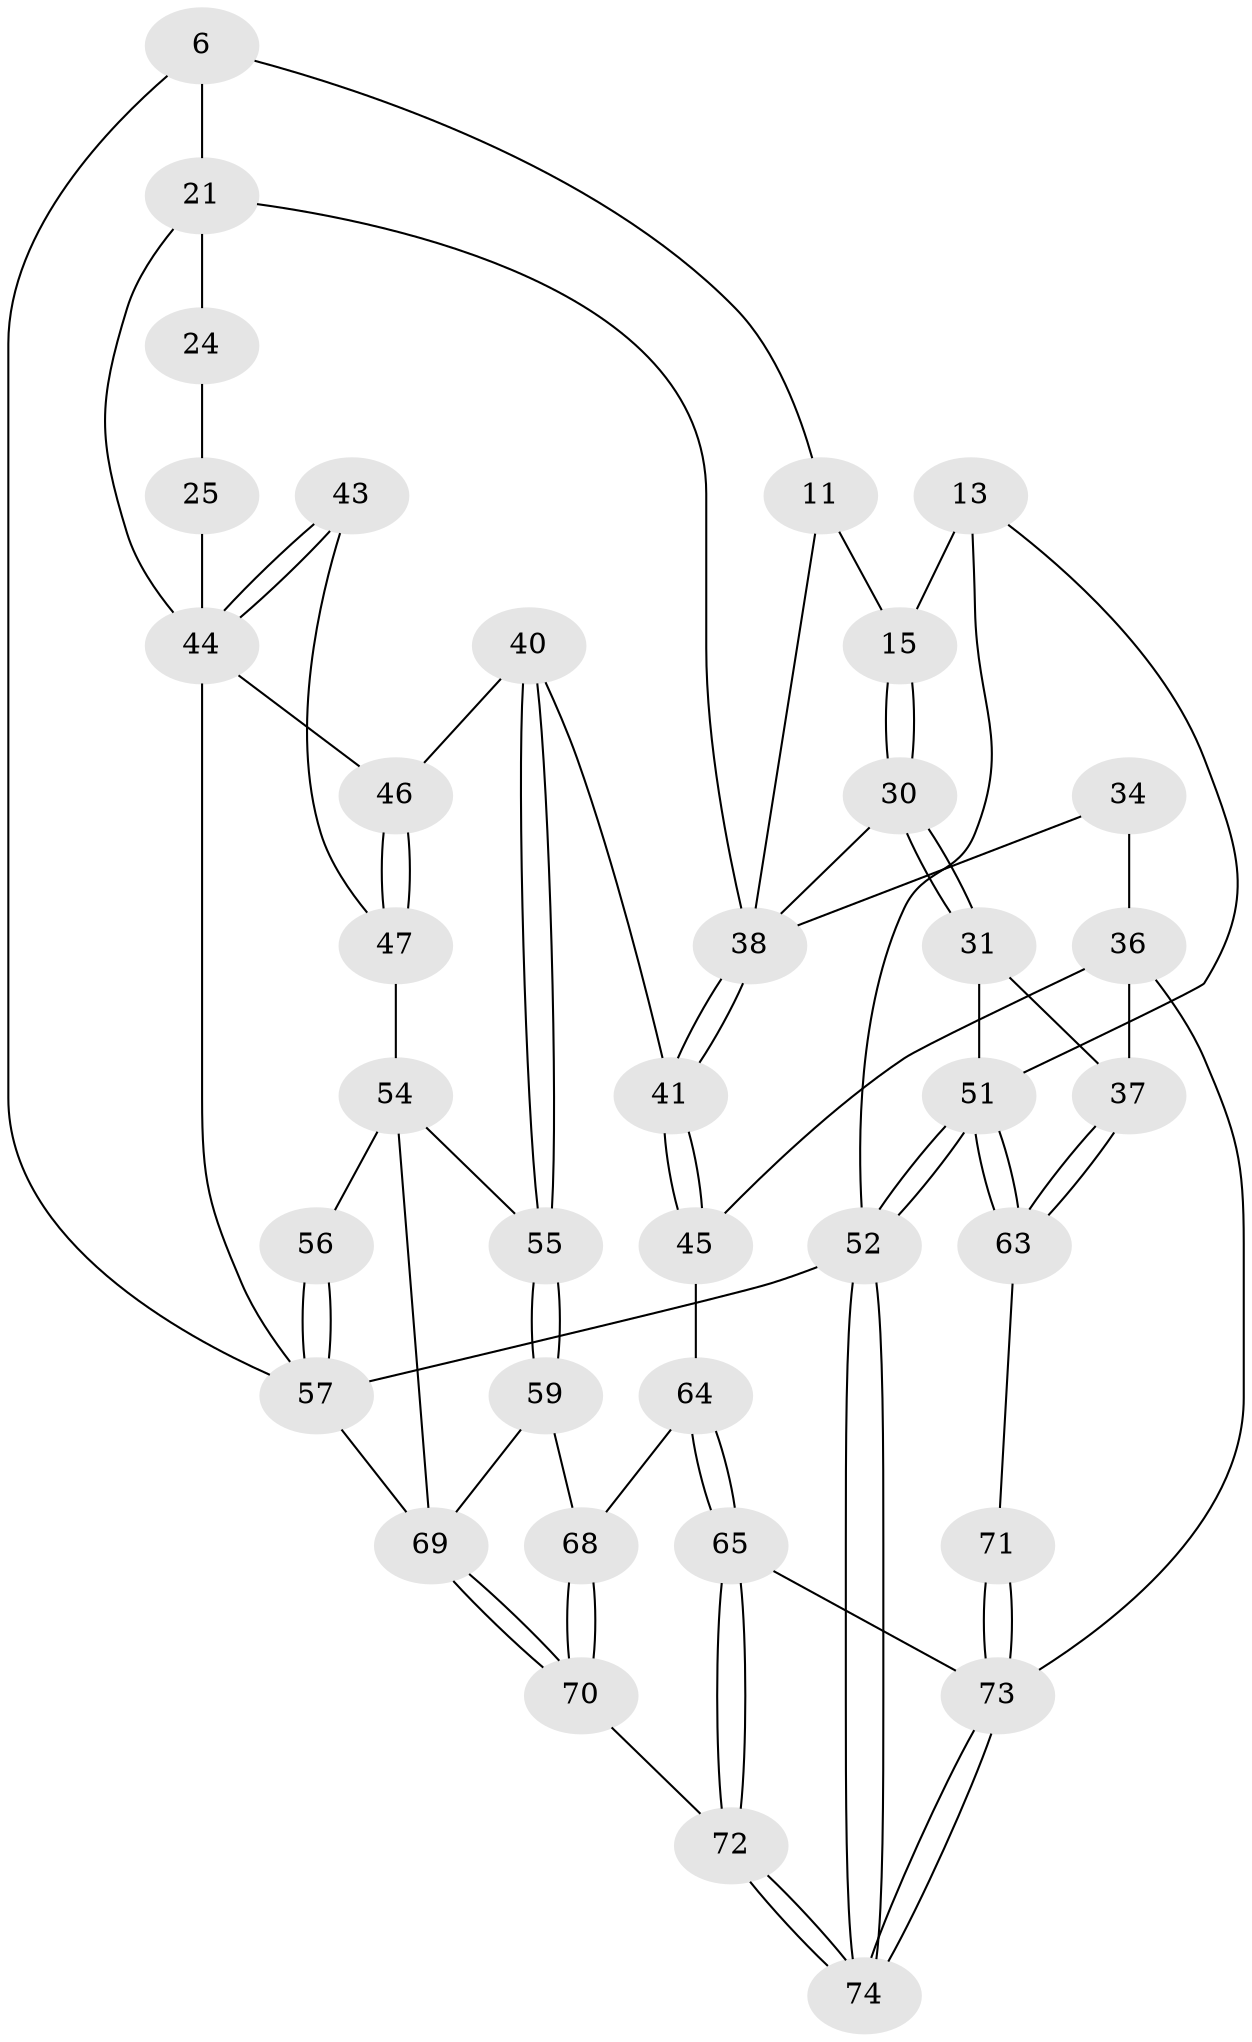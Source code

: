 // original degree distribution, {3: 0.02702702702702703, 5: 0.5405405405405406, 4: 0.22972972972972974, 6: 0.20270270270270271}
// Generated by graph-tools (version 1.1) at 2025/00/03/09/25 05:00:43]
// undirected, 37 vertices, 79 edges
graph export_dot {
graph [start="1"]
  node [color=gray90,style=filled];
  6 [pos="+0.6218512347544766+0.11981468638204264",super="+1"];
  11 [pos="+0.48076949601138963+0.2672655401064561",super="+7"];
  13 [pos="+0.26308437142942837+0.2578084684280457",super="+10"];
  15 [pos="+0.2670939280413922+0.26396974099905",super="+12+9+8"];
  21 [pos="+0.6148292792772192+0.36686541359991404",super="+20+19"];
  24 [pos="+0.6965227166209736+0.2789072928414552",super="+18"];
  25 [pos="+0.753898176337302+0.2648108349132642",super="+17"];
  30 [pos="+0.2831781591925991+0.3562361413534129"];
  31 [pos="+0.013329478978920558+0.5180877636048274"];
  34 [pos="+0.3494964890315324+0.4564293975610679"];
  36 [pos="+0.3089143340362246+0.6648221819572604",super="+35"];
  37 [pos="+0.13999917371257425+0.6021132746527803"];
  38 [pos="+0.4887465360867445+0.4371983104148306",super="+22+33"];
  40 [pos="+0.661433314962102+0.5578960641457094"];
  41 [pos="+0.48933585028117005+0.5921693010271807"];
  43 [pos="+0.9282842935524777+0.4954468585023539"];
  44 [pos="+0.8623908865617199+0.48999506370809315",super="+28+42"];
  45 [pos="+0.4072195923165697+0.6611020536715155"];
  46 [pos="+0.796495324120782+0.5192719393907868",super="+39"];
  47 [pos="+0.8413658833943235+0.5924493249174891"];
  51 [pos="+0+1",super="+32+14"];
  52 [pos="+0+1",super="+3"];
  54 [pos="+0.819925197180197+0.6388116833347164",super="+53"];
  55 [pos="+0.7194172741171921+0.6596792329448271"];
  56 [pos="+0.9155762567659818+0.6631109371591352"];
  57 [pos="+0.9129204943668476+0.8126955567560713",super="+50+48"];
  59 [pos="+0.7041395458945902+0.7387213596316315"];
  63 [pos="+0.09228436207910573+0.8323990016377792"];
  64 [pos="+0.47959007984433916+0.7955256951038477",super="+61"];
  65 [pos="+0.4756455857078162+0.8968290567906467"];
  68 [pos="+0.6141176218014215+0.8388628355651458",super="+60"];
  69 [pos="+0.7009989931710195+1",super="+62+58"];
  70 [pos="+0.5850119016878016+1"];
  71 [pos="+0.25445779726032935+0.886356271218016"];
  72 [pos="+0.5720685153205657+1"];
  73 [pos="+0.25582414414774257+0.9025215813531718",super="+66+67"];
  74 [pos="+0.23497289795822454+1"];
  6 -- 21;
  6 -- 57;
  6 -- 11;
  11 -- 15 [weight=2];
  11 -- 38;
  13 -- 15 [weight=3];
  13 -- 51;
  13 -- 52;
  15 -- 30;
  15 -- 30;
  21 -- 44;
  21 -- 24 [weight=2];
  21 -- 38;
  24 -- 25 [weight=2];
  25 -- 44 [weight=2];
  30 -- 31;
  30 -- 31;
  30 -- 38;
  31 -- 37;
  31 -- 51;
  34 -- 38 [weight=2];
  34 -- 36;
  36 -- 37;
  36 -- 73;
  36 -- 45;
  37 -- 63;
  37 -- 63;
  38 -- 41;
  38 -- 41;
  40 -- 41;
  40 -- 55;
  40 -- 55;
  40 -- 46;
  41 -- 45;
  41 -- 45;
  43 -- 44 [weight=2];
  43 -- 44;
  43 -- 47;
  44 -- 46 [weight=2];
  44 -- 57 [weight=2];
  45 -- 64;
  46 -- 47;
  46 -- 47;
  47 -- 54;
  51 -- 52 [weight=2];
  51 -- 52;
  51 -- 63;
  51 -- 63;
  52 -- 74;
  52 -- 74;
  52 -- 57 [weight=2];
  54 -- 55;
  54 -- 69;
  54 -- 56;
  55 -- 59;
  55 -- 59;
  56 -- 57 [weight=2];
  56 -- 57;
  57 -- 69 [weight=2];
  59 -- 69;
  59 -- 68;
  63 -- 71;
  64 -- 65;
  64 -- 65;
  64 -- 68 [weight=2];
  65 -- 72;
  65 -- 72;
  65 -- 73;
  68 -- 70;
  68 -- 70;
  69 -- 70;
  69 -- 70;
  70 -- 72;
  71 -- 73 [weight=2];
  71 -- 73;
  72 -- 74;
  72 -- 74;
  73 -- 74;
  73 -- 74;
}

